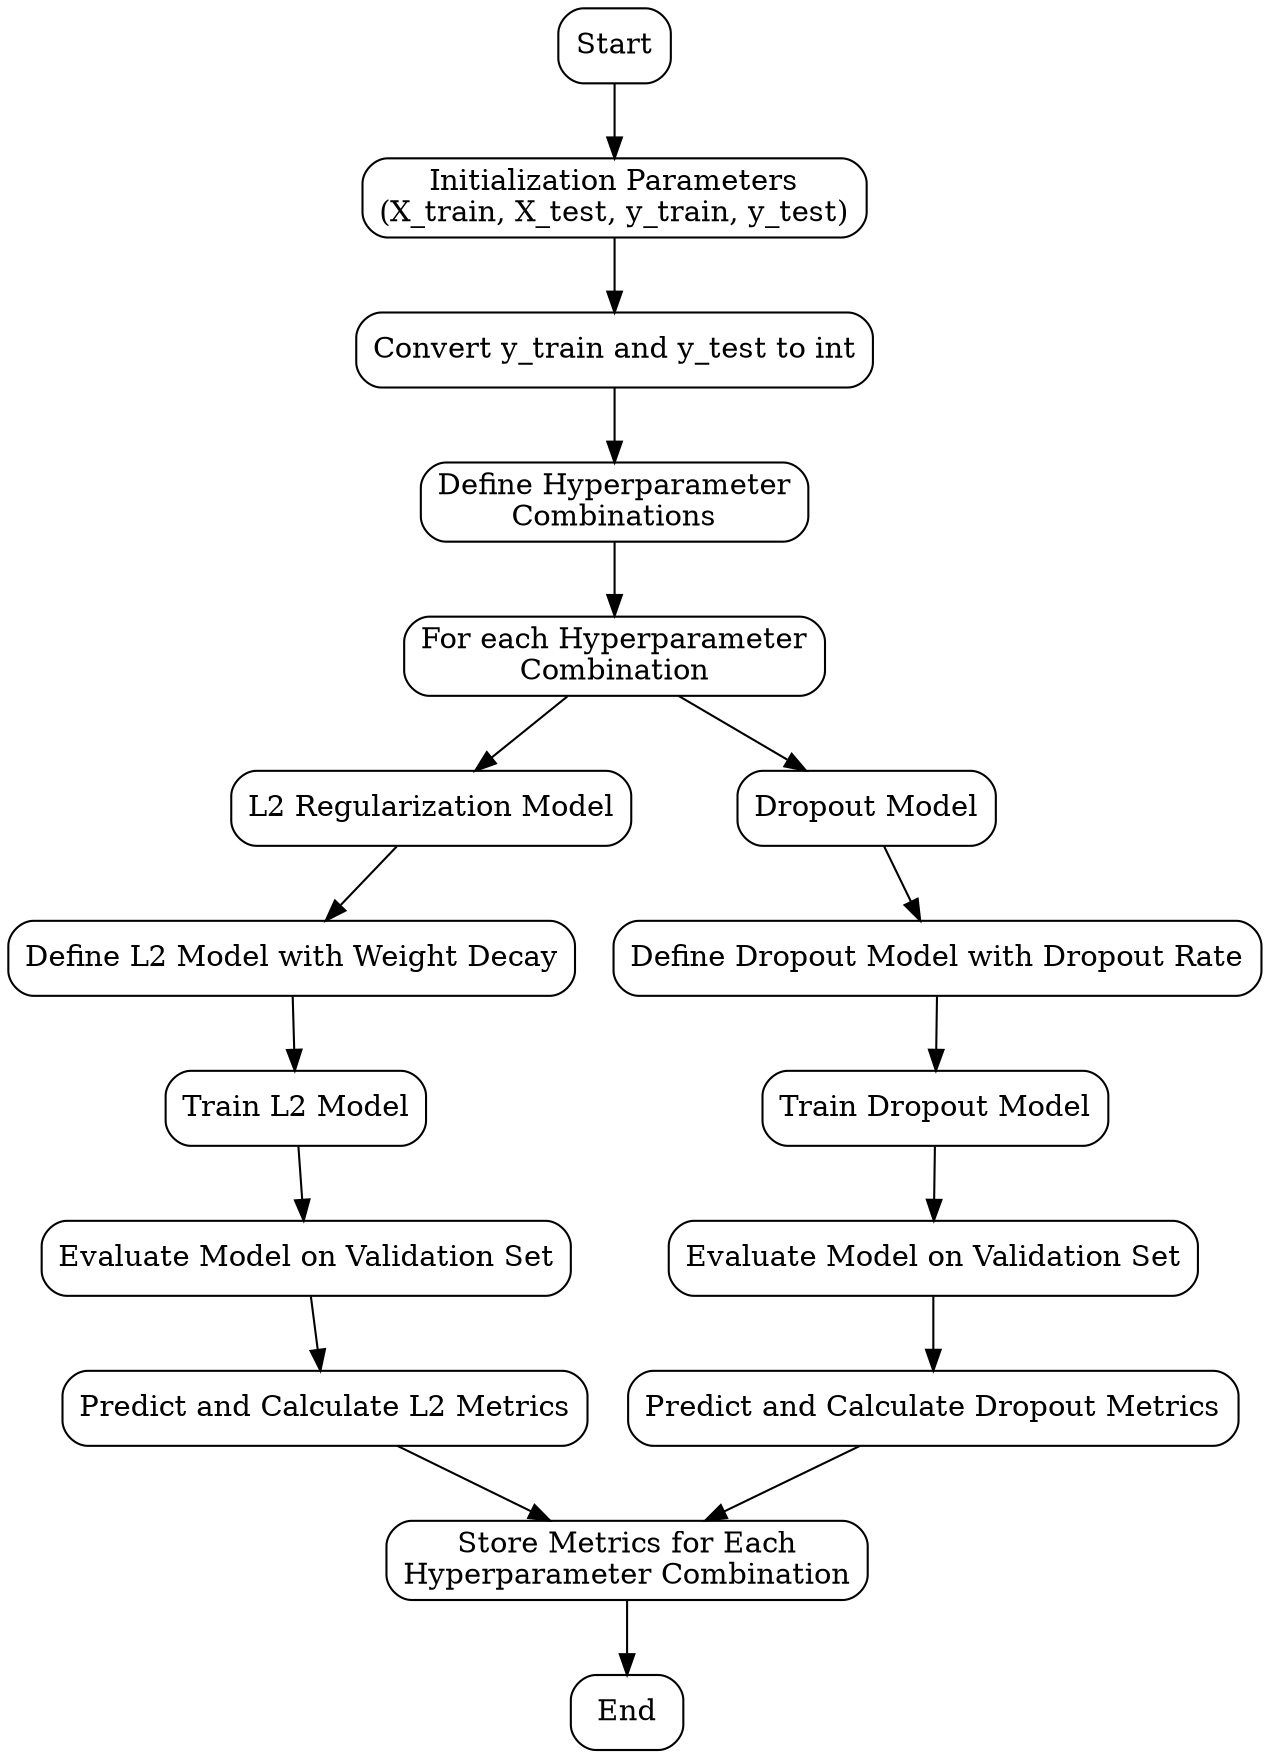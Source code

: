 digraph "L2 & Dropout" {
    rankdir=TB;
    node [shape=rect, style="rounded,filled", color=black, fillcolor=white];

    Start [label="Start"];
    InitializeParams [label="Initialization Parameters\n(X_train, X_test, y_train, y_test)"];
    ConvertData [label="Convert y_train and y_test to int"];
    DefineHyperparams [label="Define Hyperparameter\nCombinations"];
    ForEachCombination [label="For each Hyperparameter\nCombination"];
    L2Model [label="L2 Regularization Model"];
    DropoutModel [label="Dropout Model"];
    DefineL2 [label="Define L2 Model with Weight Decay"];
    DefineDropout [label="Define Dropout Model with Dropout Rate"];
    TrainL2 [label="Train L2 Model"];
    TrainDropout [label="Train Dropout Model"];
    EvaluateL2 [label="Evaluate Model on Validation Set"];
    EvaluateDropout [label="Evaluate Model on Validation Set"];
    PredictL2 [label="Predict and Calculate L2 Metrics"];
    PredictDropout [label="Predict and Calculate Dropout Metrics"];
    StoreResults [label="Store Metrics for Each\nHyperparameter Combination"];
    End [label="End"];

    Start -> InitializeParams;
    InitializeParams -> ConvertData;
    ConvertData -> DefineHyperparams;
    DefineHyperparams -> ForEachCombination;
    ForEachCombination -> L2Model;
    ForEachCombination -> DropoutModel;
    L2Model -> DefineL2;
    DropoutModel -> DefineDropout;
    DefineL2 -> TrainL2;
    DefineDropout -> TrainDropout;
    TrainL2 -> EvaluateL2;
    TrainDropout -> EvaluateDropout;
    EvaluateL2 -> PredictL2;
    EvaluateDropout -> PredictDropout;
    PredictL2 -> StoreResults;
    PredictDropout -> StoreResults;
    StoreResults -> End;
}
